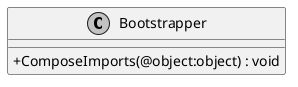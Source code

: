 @startuml
skinparam monochrome true
skinparam classAttributeIconSize 0

class Bootstrapper {
    + ComposeImports(@object:object) : void
}
@enduml
